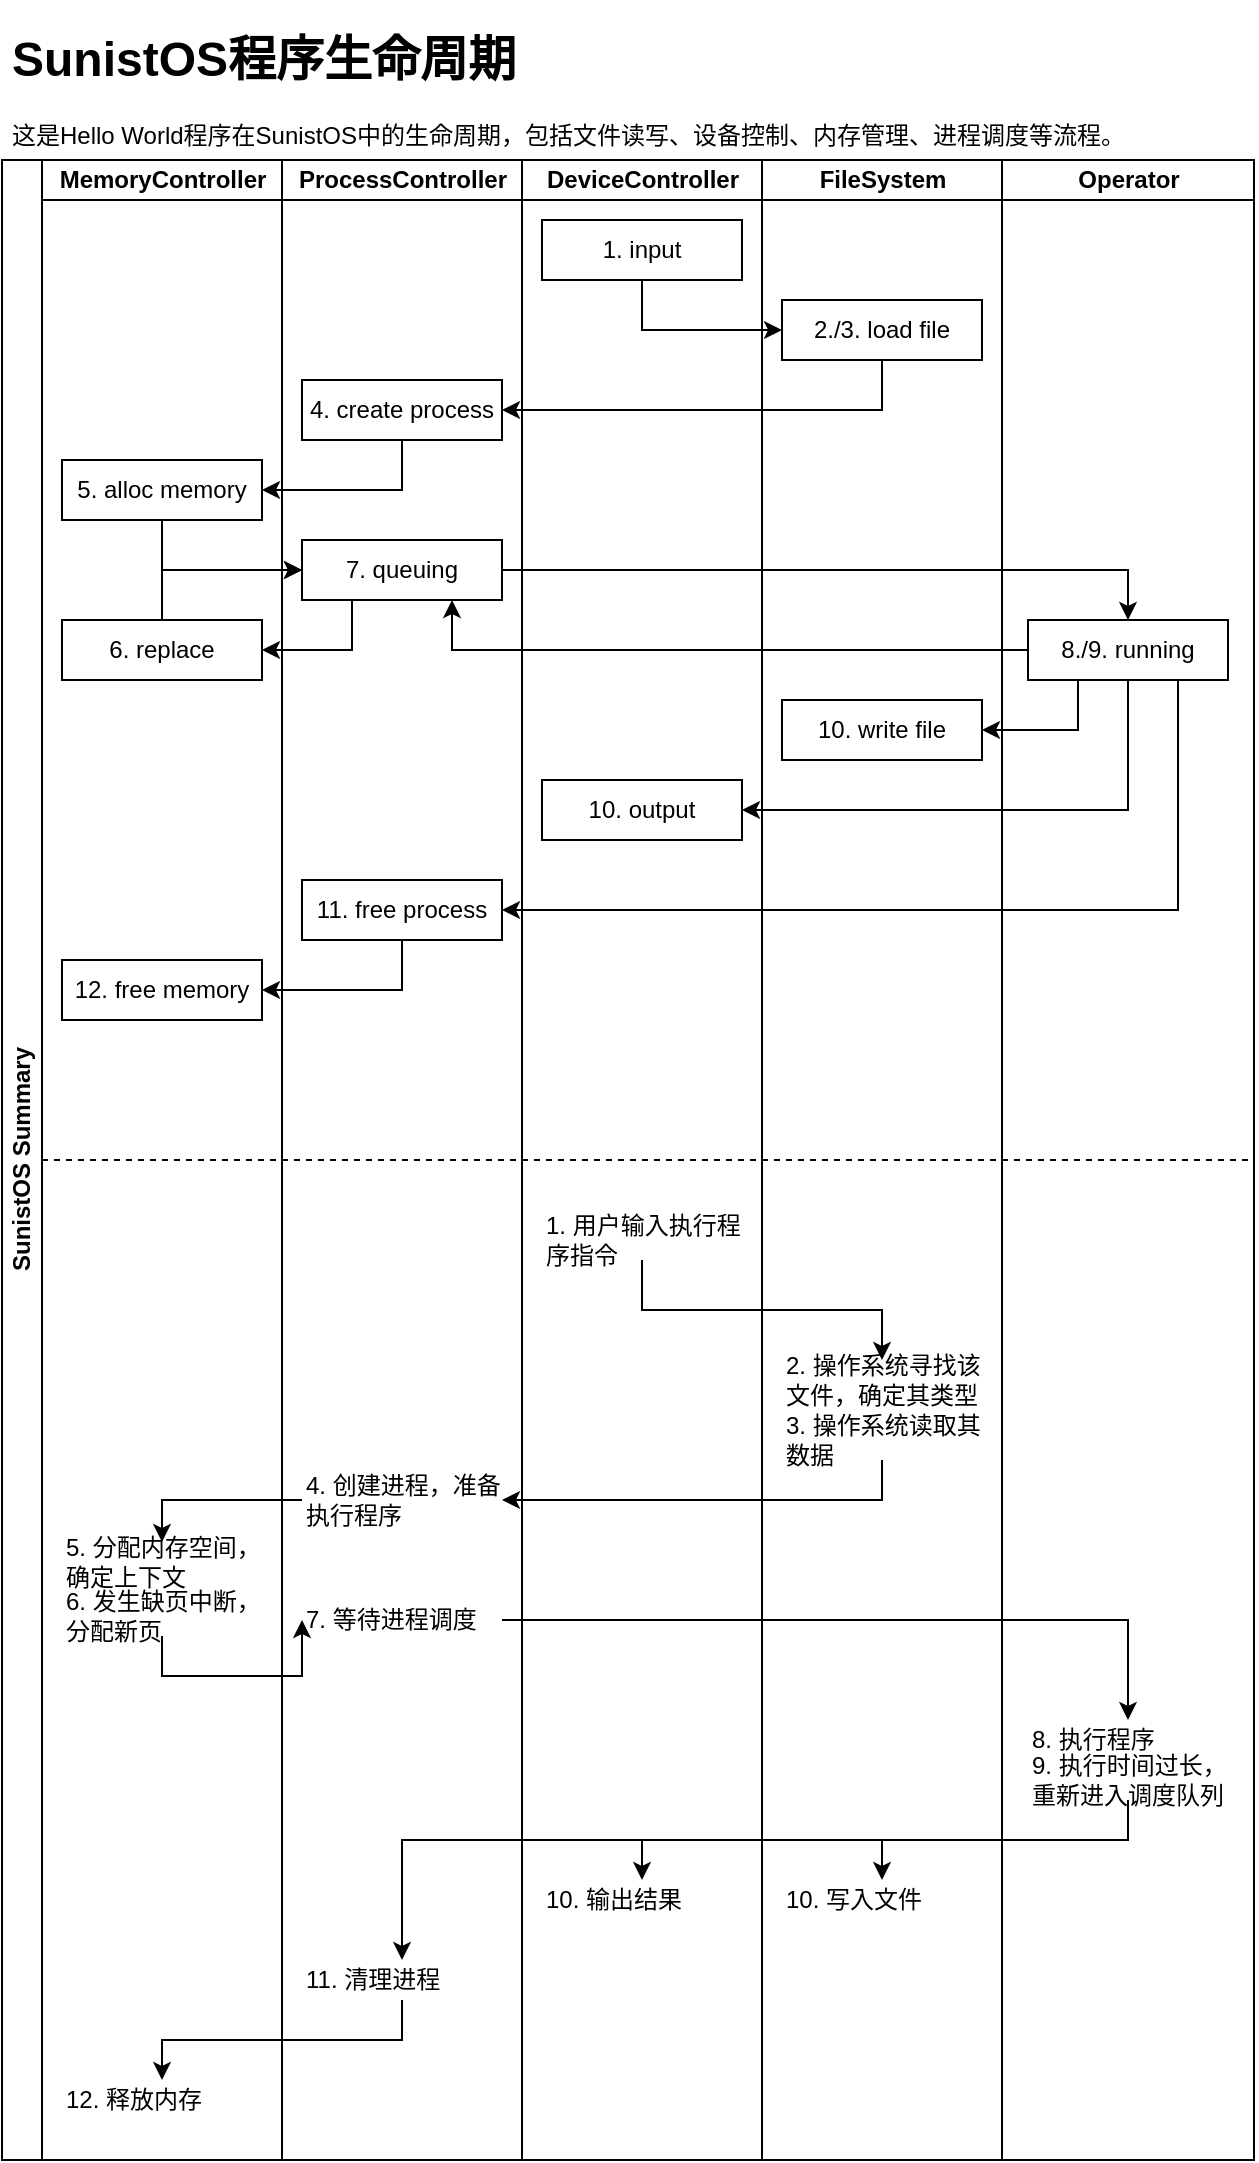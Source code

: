 <mxfile version="14.6.6" type="embed" pages="2"><diagram id="_a59ZutNf0DHEnmNZCll" name="Life Cycle"><mxGraphModel dx="840" dy="758" grid="0" gridSize="10" guides="1" tooltips="1" connect="1" arrows="1" fold="1" page="1" pageScale="1" pageWidth="850" pageHeight="1100" math="0" shadow="0"><root><mxCell id="0"/><mxCell id="1" parent="0"/><mxCell id="2" value="" style="group;container=1;" vertex="1" connectable="0" parent="1"><mxGeometry x="100" y="80" width="626" height="1000.0" as="geometry"/></mxCell><mxCell id="3" value="SunistOS Summary" style="swimlane;html=1;childLayout=stackLayout;resizeParent=1;resizeParentMax=0;startSize=20;horizontal=0;horizontalStack=1;" vertex="1" parent="2"><mxGeometry width="500" height="1000" as="geometry"/></mxCell><mxCell id="4" value="MemoryController" style="swimlane;html=1;startSize=20;" vertex="1" parent="3"><mxGeometry x="20" width="120" height="1000" as="geometry"/></mxCell><mxCell id="5" value="5. alloc memory" style="rounded=0;whiteSpace=wrap;html=1;" vertex="1" parent="4"><mxGeometry x="10" y="150" width="100" height="30" as="geometry"/></mxCell><mxCell id="6" value="6. replace" style="rounded=0;whiteSpace=wrap;html=1;" vertex="1" parent="4"><mxGeometry x="10" y="230" width="100" height="30" as="geometry"/></mxCell><mxCell id="7" value="12. free memory" style="rounded=0;whiteSpace=wrap;html=1;" vertex="1" parent="4"><mxGeometry x="10" y="400" width="100" height="30" as="geometry"/></mxCell><mxCell id="8" value="5. 分配内存空间，确定上下文" style="text;html=1;strokeColor=none;fillColor=none;align=left;verticalAlign=middle;whiteSpace=wrap;rounded=0;" vertex="1" parent="4"><mxGeometry x="10" y="691" width="100" height="20" as="geometry"/></mxCell><mxCell id="9" value="6. 发生缺页中断，分配新页" style="text;html=1;strokeColor=none;fillColor=none;align=left;verticalAlign=middle;whiteSpace=wrap;rounded=0;" vertex="1" parent="4"><mxGeometry x="10" y="718" width="100" height="20" as="geometry"/></mxCell><mxCell id="10" value="12. 释放内存" style="text;html=1;strokeColor=none;fillColor=none;align=left;verticalAlign=middle;whiteSpace=wrap;rounded=0;" vertex="1" parent="4"><mxGeometry x="10" y="960" width="100" height="20" as="geometry"/></mxCell><mxCell id="11" value="ProcessController" style="swimlane;html=1;startSize=20;" vertex="1" parent="3"><mxGeometry x="140" width="120" height="1000" as="geometry"/></mxCell><mxCell id="12" value="4. create process" style="rounded=0;whiteSpace=wrap;html=1;" vertex="1" parent="11"><mxGeometry x="10" y="110" width="100" height="30" as="geometry"/></mxCell><mxCell id="13" value="7. queuing" style="rounded=0;whiteSpace=wrap;html=1;" vertex="1" parent="11"><mxGeometry x="10" y="190" width="100" height="30" as="geometry"/></mxCell><mxCell id="14" value="11. free process" style="rounded=0;whiteSpace=wrap;html=1;" vertex="1" parent="11"><mxGeometry x="10" y="360" width="100" height="30" as="geometry"/></mxCell><mxCell id="15" value="4. 创建进程，准备执行程序" style="text;html=1;strokeColor=none;fillColor=none;align=left;verticalAlign=middle;whiteSpace=wrap;rounded=0;" vertex="1" parent="11"><mxGeometry x="10" y="660" width="100" height="20" as="geometry"/></mxCell><mxCell id="16" value="7. 等待进程调度" style="text;html=1;strokeColor=none;fillColor=none;align=left;verticalAlign=middle;whiteSpace=wrap;rounded=0;" vertex="1" parent="11"><mxGeometry x="10" y="720" width="100" height="20" as="geometry"/></mxCell><mxCell id="17" value="11. 清理进程" style="text;html=1;strokeColor=none;fillColor=none;align=left;verticalAlign=middle;whiteSpace=wrap;rounded=0;" vertex="1" parent="11"><mxGeometry x="10" y="900" width="100" height="20" as="geometry"/></mxCell><mxCell id="18" value="DeviceController" style="swimlane;html=1;startSize=20;swimlaneLine=1;" vertex="1" parent="3"><mxGeometry x="260" width="120" height="1000" as="geometry"/></mxCell><mxCell id="19" value="1. input" style="rounded=0;whiteSpace=wrap;html=1;" vertex="1" parent="18"><mxGeometry x="10" y="30" width="100" height="30" as="geometry"/></mxCell><mxCell id="20" value="10. output" style="rounded=0;whiteSpace=wrap;html=1;" vertex="1" parent="18"><mxGeometry x="10" y="310" width="100" height="30" as="geometry"/></mxCell><mxCell id="21" value="1. 用户输入执行程序指令" style="text;html=1;strokeColor=none;fillColor=none;align=left;verticalAlign=middle;whiteSpace=wrap;rounded=0;" vertex="1" parent="18"><mxGeometry x="10" y="530" width="100" height="20" as="geometry"/></mxCell><mxCell id="22" value="10. 输出结果" style="text;html=1;strokeColor=none;fillColor=none;align=left;verticalAlign=middle;whiteSpace=wrap;rounded=0;" vertex="1" parent="18"><mxGeometry x="10" y="860" width="100" height="20" as="geometry"/></mxCell><mxCell id="23" value="DeviceController" style="swimlane;html=1;startSize=20;" vertex="1" parent="3"><mxGeometry x="380" width="120" height="1000" as="geometry"/></mxCell><mxCell id="24" value="2./3. load file" style="rounded=0;whiteSpace=wrap;html=1;" vertex="1" parent="23"><mxGeometry x="10" y="70" width="100" height="30" as="geometry"/></mxCell><mxCell id="25" value="10. write file" style="rounded=0;whiteSpace=wrap;html=1;" vertex="1" parent="23"><mxGeometry x="10" y="270" width="100" height="30" as="geometry"/></mxCell><mxCell id="26" value="2. 操作系统寻找该文件，确定其类型" style="text;html=1;strokeColor=none;fillColor=none;align=left;verticalAlign=middle;whiteSpace=wrap;rounded=0;" vertex="1" parent="23"><mxGeometry x="10" y="600" width="100" height="20" as="geometry"/></mxCell><mxCell id="27" value="3. 操作系统读取其数据" style="text;html=1;strokeColor=none;fillColor=none;align=left;verticalAlign=middle;whiteSpace=wrap;rounded=0;" vertex="1" parent="23"><mxGeometry x="10" y="630" width="100" height="20" as="geometry"/></mxCell><mxCell id="28" value="10. 写入文件" style="text;html=1;strokeColor=none;fillColor=none;align=left;verticalAlign=middle;whiteSpace=wrap;rounded=0;" vertex="1" parent="23"><mxGeometry x="10" y="860" width="100" height="20" as="geometry"/></mxCell><mxCell id="29" style="edgeStyle=orthogonalEdgeStyle;rounded=0;orthogonalLoop=1;jettySize=auto;html=1;exitX=0.5;exitY=1;exitDx=0;exitDy=0;entryX=0;entryY=0.5;entryDx=0;entryDy=0;" edge="1" parent="3" source="19" target="24"><mxGeometry relative="1" as="geometry"/></mxCell><mxCell id="30" style="edgeStyle=orthogonalEdgeStyle;rounded=0;orthogonalLoop=1;jettySize=auto;html=1;exitX=0.5;exitY=1;exitDx=0;exitDy=0;entryX=1;entryY=0.5;entryDx=0;entryDy=0;" edge="1" parent="3" source="24" target="12"><mxGeometry relative="1" as="geometry"/></mxCell><mxCell id="31" style="edgeStyle=orthogonalEdgeStyle;rounded=0;orthogonalLoop=1;jettySize=auto;html=1;exitX=0.5;exitY=1;exitDx=0;exitDy=0;entryX=1;entryY=0.5;entryDx=0;entryDy=0;" edge="1" parent="3" source="12" target="5"><mxGeometry relative="1" as="geometry"/></mxCell><mxCell id="32" style="edgeStyle=orthogonalEdgeStyle;rounded=0;orthogonalLoop=1;jettySize=auto;html=1;exitX=0.5;exitY=1;exitDx=0;exitDy=0;entryX=0;entryY=0.5;entryDx=0;entryDy=0;" edge="1" parent="3" source="5" target="13"><mxGeometry relative="1" as="geometry"/></mxCell><mxCell id="33" style="edgeStyle=orthogonalEdgeStyle;rounded=0;orthogonalLoop=1;jettySize=auto;html=1;exitX=0.25;exitY=1;exitDx=0;exitDy=0;entryX=1;entryY=0.5;entryDx=0;entryDy=0;" edge="1" parent="3" source="13" target="6"><mxGeometry relative="1" as="geometry"/></mxCell><mxCell id="34" style="edgeStyle=orthogonalEdgeStyle;rounded=0;orthogonalLoop=1;jettySize=auto;html=1;exitX=0.5;exitY=0;exitDx=0;exitDy=0;entryX=0;entryY=0.5;entryDx=0;entryDy=0;" edge="1" parent="3" source="6" target="13"><mxGeometry relative="1" as="geometry"/></mxCell><mxCell id="35" style="edgeStyle=orthogonalEdgeStyle;rounded=0;orthogonalLoop=1;jettySize=auto;html=1;exitX=0.5;exitY=1;exitDx=0;exitDy=0;entryX=1;entryY=0.5;entryDx=0;entryDy=0;" edge="1" parent="3" source="14" target="7"><mxGeometry relative="1" as="geometry"/></mxCell><mxCell id="36" style="edgeStyle=orthogonalEdgeStyle;rounded=0;orthogonalLoop=1;jettySize=auto;html=1;exitX=0.5;exitY=1;exitDx=0;exitDy=0;entryX=1;entryY=0.5;entryDx=0;entryDy=0;" edge="1" parent="3" source="27" target="15"><mxGeometry relative="1" as="geometry"/></mxCell><mxCell id="37" style="edgeStyle=orthogonalEdgeStyle;rounded=0;orthogonalLoop=1;jettySize=auto;html=1;exitX=0;exitY=0.5;exitDx=0;exitDy=0;entryX=0.5;entryY=0;entryDx=0;entryDy=0;" edge="1" parent="3" source="15" target="8"><mxGeometry relative="1" as="geometry"/></mxCell><mxCell id="38" style="edgeStyle=orthogonalEdgeStyle;rounded=0;orthogonalLoop=1;jettySize=auto;html=1;exitX=0.5;exitY=1;exitDx=0;exitDy=0;entryX=0;entryY=0.5;entryDx=0;entryDy=0;" edge="1" parent="3" source="9" target="16"><mxGeometry relative="1" as="geometry"/></mxCell><mxCell id="39" style="edgeStyle=orthogonalEdgeStyle;rounded=0;orthogonalLoop=1;jettySize=auto;html=1;exitX=0.5;exitY=1;exitDx=0;exitDy=0;" edge="1" parent="3" source="17" target="10"><mxGeometry relative="1" as="geometry"/></mxCell><mxCell id="40" style="edgeStyle=orthogonalEdgeStyle;rounded=0;orthogonalLoop=1;jettySize=auto;html=1;exitX=0.5;exitY=1;exitDx=0;exitDy=0;entryX=0.5;entryY=0;entryDx=0;entryDy=0;" edge="1" parent="3" source="21" target="26"><mxGeometry relative="1" as="geometry"/></mxCell><mxCell id="41" value="FileSystem" style="swimlane;html=1;startSize=20;" vertex="1" parent="2"><mxGeometry x="380" width="120" height="1000.0" as="geometry"/></mxCell><mxCell id="42" value="Operator" style="swimlane;html=1;startSize=20;" vertex="1" parent="2"><mxGeometry x="500" width="126" height="1000.0" as="geometry"/></mxCell><mxCell id="43" value="8./9. running" style="rounded=0;whiteSpace=wrap;html=1;" vertex="1" parent="42"><mxGeometry x="13" y="230" width="100" height="30" as="geometry"/></mxCell><mxCell id="44" value="8. 执行程序" style="text;html=1;strokeColor=none;fillColor=none;align=left;verticalAlign=middle;whiteSpace=wrap;rounded=0;" vertex="1" parent="42"><mxGeometry x="13" y="780" width="100" height="20" as="geometry"/></mxCell><mxCell id="45" value="9. 执行时间过长，重新进入调度队列" style="text;html=1;strokeColor=none;fillColor=none;align=left;verticalAlign=middle;whiteSpace=wrap;rounded=0;" vertex="1" parent="42"><mxGeometry x="13" y="800" width="100" height="20" as="geometry"/></mxCell><mxCell id="46" style="edgeStyle=orthogonalEdgeStyle;rounded=0;orthogonalLoop=1;jettySize=auto;html=1;exitX=1;exitY=0.5;exitDx=0;exitDy=0;" edge="1" parent="2" source="13" target="43"><mxGeometry relative="1" as="geometry"/></mxCell><mxCell id="47" style="edgeStyle=orthogonalEdgeStyle;rounded=0;orthogonalLoop=1;jettySize=auto;html=1;exitX=0;exitY=0.5;exitDx=0;exitDy=0;entryX=0.75;entryY=1;entryDx=0;entryDy=0;" edge="1" parent="2" source="43" target="13"><mxGeometry relative="1" as="geometry"/></mxCell><mxCell id="48" style="edgeStyle=orthogonalEdgeStyle;rounded=0;orthogonalLoop=1;jettySize=auto;html=1;exitX=0.25;exitY=1;exitDx=0;exitDy=0;entryX=1;entryY=0.5;entryDx=0;entryDy=0;" edge="1" parent="2" source="43" target="25"><mxGeometry relative="1" as="geometry"/></mxCell><mxCell id="49" style="edgeStyle=orthogonalEdgeStyle;rounded=0;orthogonalLoop=1;jettySize=auto;html=1;exitX=0.5;exitY=1;exitDx=0;exitDy=0;entryX=1;entryY=0.5;entryDx=0;entryDy=0;" edge="1" parent="2" source="43" target="20"><mxGeometry relative="1" as="geometry"/></mxCell><mxCell id="50" style="edgeStyle=orthogonalEdgeStyle;rounded=0;orthogonalLoop=1;jettySize=auto;html=1;exitX=0.75;exitY=1;exitDx=0;exitDy=0;entryX=1;entryY=0.5;entryDx=0;entryDy=0;" edge="1" parent="2" source="43" target="14"><mxGeometry relative="1" as="geometry"/></mxCell><mxCell id="51" style="edgeStyle=orthogonalEdgeStyle;rounded=0;orthogonalLoop=1;jettySize=auto;html=1;exitX=1;exitY=0.5;exitDx=0;exitDy=0;entryX=0.5;entryY=0;entryDx=0;entryDy=0;" edge="1" parent="2" source="16" target="44"><mxGeometry relative="1" as="geometry"/></mxCell><mxCell id="52" style="edgeStyle=orthogonalEdgeStyle;rounded=0;orthogonalLoop=1;jettySize=auto;html=1;exitX=0.5;exitY=1;exitDx=0;exitDy=0;" edge="1" parent="2" source="45" target="28"><mxGeometry relative="1" as="geometry"/></mxCell><mxCell id="53" style="edgeStyle=orthogonalEdgeStyle;rounded=0;orthogonalLoop=1;jettySize=auto;html=1;exitX=0.5;exitY=1;exitDx=0;exitDy=0;" edge="1" parent="2" source="45" target="22"><mxGeometry relative="1" as="geometry"/></mxCell><mxCell id="54" style="edgeStyle=orthogonalEdgeStyle;rounded=0;orthogonalLoop=1;jettySize=auto;html=1;exitX=0.5;exitY=1;exitDx=0;exitDy=0;entryX=0.5;entryY=0;entryDx=0;entryDy=0;" edge="1" parent="2" source="45" target="17"><mxGeometry relative="1" as="geometry"><Array as="points"><mxPoint x="563" y="840"/><mxPoint x="200" y="840"/></Array></mxGeometry></mxCell><mxCell id="55" value="" style="endArrow=none;dashed=1;html=1;exitX=0;exitY=0.5;exitDx=0;exitDy=0;entryX=1;entryY=0.5;entryDx=0;entryDy=0;" edge="1" parent="2" source="4" target="42"><mxGeometry width="50" height="50" relative="1" as="geometry"><mxPoint x="36" y="600" as="sourcePoint"/><mxPoint x="626" y="480" as="targetPoint"/></mxGeometry></mxCell><mxCell id="56" value="&lt;h1&gt;SunistOS程序生命周期&lt;/h1&gt;&lt;div&gt;这是Hello World程序在SunistOS中的生命周期，包括文件读写、设备控制、内存管理、进程调度等流程。&lt;/div&gt;" style="text;html=1;strokeColor=none;fillColor=none;spacing=5;spacingTop=-20;whiteSpace=wrap;overflow=hidden;rounded=0;" vertex="1" parent="1"><mxGeometry x="100" y="10" width="620" height="70" as="geometry"/></mxCell><mxCell id="57" style="edgeStyle=orthogonalEdgeStyle;rounded=0;orthogonalLoop=1;jettySize=auto;html=1;exitX=0.5;exitY=1;exitDx=0;exitDy=0;" edge="1" parent="1" source="56" target="56"><mxGeometry relative="1" as="geometry"/></mxCell></root></mxGraphModel></diagram><diagram id="POvYRvtharse7NLkXvtz" name="Structure"><mxGraphModel dx="988" dy="892" grid="1" gridSize="10" guides="1" tooltips="1" connect="1" arrows="1" fold="1" page="1" pageScale="1" pageWidth="850" pageHeight="1100" math="0" shadow="0"><root><mxCell id="mdFqDs2wwSjSR7bPOeGR-0"/><mxCell id="mdFqDs2wwSjSR7bPOeGR-1" parent="mdFqDs2wwSjSR7bPOeGR-0"/><mxCell id="3EMqGSKkChauHCgJH6Eo-0" value="Disk" style="strokeWidth=2;html=1;shape=mxgraph.flowchart.direct_data;whiteSpace=wrap;fillColor=#dae8fc;strokeColor=#6c8ebf;" vertex="1" parent="mdFqDs2wwSjSR7bPOeGR-1"><mxGeometry x="675" y="450" width="100" height="60" as="geometry"/></mxCell><mxCell id="3EMqGSKkChauHCgJH6Eo-1" value="IO Bus" style="strokeWidth=2;html=1;shape=mxgraph.flowchart.terminator;whiteSpace=wrap;fillColor=#dae8fc;strokeColor=#6c8ebf;" vertex="1" parent="mdFqDs2wwSjSR7bPOeGR-1"><mxGeometry x="430" y="450" width="100" height="60" as="geometry"/></mxCell><mxCell id="3EMqGSKkChauHCgJH6Eo-2" value="FileSystem" style="shape=process;whiteSpace=wrap;html=1;backgroundOutline=1;fillColor=#f8cecc;strokeColor=#b85450;" vertex="1" parent="mdFqDs2wwSjSR7bPOeGR-1"><mxGeometry x="665" y="250" width="120" height="60" as="geometry"/></mxCell><mxCell id="3EMqGSKkChauHCgJH6Eo-3" value="" style="shape=link;html=1;entryX=0.5;entryY=1;entryDx=0;entryDy=0;exitX=0.5;exitY=0;exitDx=0;exitDy=0;exitPerimeter=0;" edge="1" parent="mdFqDs2wwSjSR7bPOeGR-1" source="3EMqGSKkChauHCgJH6Eo-0" target="3EMqGSKkChauHCgJH6Eo-2"><mxGeometry width="100" relative="1" as="geometry"><mxPoint x="375" y="310" as="sourcePoint"/><mxPoint x="475" y="310" as="targetPoint"/></mxGeometry></mxCell><mxCell id="3EMqGSKkChauHCgJH6Eo-37" style="edgeStyle=orthogonalEdgeStyle;shape=link;rounded=0;orthogonalLoop=1;jettySize=auto;html=1;exitX=0.93;exitY=0.5;exitDx=0;exitDy=0;exitPerimeter=0;entryX=0.25;entryY=1;entryDx=0;entryDy=0;" edge="1" parent="mdFqDs2wwSjSR7bPOeGR-1" source="3EMqGSKkChauHCgJH6Eo-4" target="3EMqGSKkChauHCgJH6Eo-9"><mxGeometry relative="1" as="geometry"/></mxCell><mxCell id="3EMqGSKkChauHCgJH6Eo-4" value="Memory" style="strokeWidth=2;html=1;shape=mxgraph.flowchart.stored_data;whiteSpace=wrap;fillColor=#dae8fc;strokeColor=#6c8ebf;" vertex="1" parent="mdFqDs2wwSjSR7bPOeGR-1"><mxGeometry x="205" y="450" width="100" height="60" as="geometry"/></mxCell><mxCell id="3EMqGSKkChauHCgJH6Eo-6" value="" style="shape=link;html=1;exitX=1;exitY=0.5;exitDx=0;exitDy=0;exitPerimeter=0;entryX=0;entryY=0.5;entryDx=0;entryDy=0;entryPerimeter=0;" edge="1" parent="mdFqDs2wwSjSR7bPOeGR-1" source="3EMqGSKkChauHCgJH6Eo-1" target="3EMqGSKkChauHCgJH6Eo-0"><mxGeometry width="100" relative="1" as="geometry"><mxPoint x="308" y="490" as="sourcePoint"/><mxPoint x="440" y="490" as="targetPoint"/></mxGeometry></mxCell><mxCell id="3EMqGSKkChauHCgJH6Eo-7" value="MemoryController" style="shape=process;whiteSpace=wrap;html=1;backgroundOutline=1;fillColor=#f8cecc;strokeColor=#b85450;" vertex="1" parent="mdFqDs2wwSjSR7bPOeGR-1"><mxGeometry x="195" y="250" width="120" height="60" as="geometry"/></mxCell><mxCell id="3EMqGSKkChauHCgJH6Eo-8" value="" style="shape=link;html=1;exitX=0.5;exitY=1;exitDx=0;exitDy=0;entryX=0.5;entryY=0;entryDx=0;entryDy=0;entryPerimeter=0;" edge="1" parent="mdFqDs2wwSjSR7bPOeGR-1" source="3EMqGSKkChauHCgJH6Eo-7" target="3EMqGSKkChauHCgJH6Eo-4"><mxGeometry width="100" relative="1" as="geometry"><mxPoint x="308" y="480" as="sourcePoint"/><mxPoint x="440" y="480" as="targetPoint"/></mxGeometry></mxCell><mxCell id="3EMqGSKkChauHCgJH6Eo-38" style="edgeStyle=orthogonalEdgeStyle;shape=link;rounded=0;orthogonalLoop=1;jettySize=auto;html=1;exitX=0.75;exitY=1;exitDx=0;exitDy=0;entryX=0.5;entryY=0;entryDx=0;entryDy=0;entryPerimeter=0;" edge="1" parent="mdFqDs2wwSjSR7bPOeGR-1" source="3EMqGSKkChauHCgJH6Eo-9" target="3EMqGSKkChauHCgJH6Eo-1"><mxGeometry relative="1" as="geometry"/></mxCell><mxCell id="3EMqGSKkChauHCgJH6Eo-9" value="Operator" style="rounded=1;whiteSpace=wrap;html=1;fillColor=#dae8fc;strokeColor=#6c8ebf;" vertex="1" parent="mdFqDs2wwSjSR7bPOeGR-1"><mxGeometry x="335" y="350" width="120" height="60" as="geometry"/></mxCell><mxCell id="3EMqGSKkChauHCgJH6Eo-32" style="edgeStyle=orthogonalEdgeStyle;shape=link;rounded=0;orthogonalLoop=1;jettySize=auto;html=1;exitX=0.5;exitY=0.88;exitDx=0;exitDy=0;exitPerimeter=0;entryX=0.5;entryY=0;entryDx=0;entryDy=0;entryPerimeter=0;" edge="1" parent="mdFqDs2wwSjSR7bPOeGR-1" source="3EMqGSKkChauHCgJH6Eo-12" target="3EMqGSKkChauHCgJH6Eo-1"><mxGeometry relative="1" as="geometry"/></mxCell><mxCell id="3EMqGSKkChauHCgJH6Eo-12" value="Devices" style="strokeWidth=2;html=1;shape=mxgraph.flowchart.multi-document;whiteSpace=wrap;fillColor=#dae8fc;strokeColor=#6c8ebf;" vertex="1" parent="mdFqDs2wwSjSR7bPOeGR-1"><mxGeometry x="511" y="350" width="88" height="60" as="geometry"/></mxCell><mxCell id="3EMqGSKkChauHCgJH6Eo-36" style="edgeStyle=orthogonalEdgeStyle;shape=link;rounded=0;orthogonalLoop=1;jettySize=auto;html=1;exitX=0.5;exitY=1;exitDx=0;exitDy=0;entryX=0.5;entryY=0;entryDx=0;entryDy=0;entryPerimeter=0;" edge="1" parent="mdFqDs2wwSjSR7bPOeGR-1" source="3EMqGSKkChauHCgJH6Eo-14" target="3EMqGSKkChauHCgJH6Eo-12"><mxGeometry relative="1" as="geometry"/></mxCell><mxCell id="3EMqGSKkChauHCgJH6Eo-14" value="DeviceController" style="shape=process;whiteSpace=wrap;html=1;backgroundOutline=1;fillColor=#f8cecc;strokeColor=#b85450;" vertex="1" parent="mdFqDs2wwSjSR7bPOeGR-1"><mxGeometry x="495" y="250" width="120" height="60" as="geometry"/></mxCell><mxCell id="3EMqGSKkChauHCgJH6Eo-23" style="shape=link;rounded=0;orthogonalLoop=1;jettySize=auto;html=1;exitX=0;exitY=0.5;exitDx=0;exitDy=0;entryX=0.5;entryY=0;entryDx=0;entryDy=0;edgeStyle=orthogonalEdgeStyle;" edge="1" parent="mdFqDs2wwSjSR7bPOeGR-1" source="3EMqGSKkChauHCgJH6Eo-17" target="3EMqGSKkChauHCgJH6Eo-7"><mxGeometry relative="1" as="geometry"/></mxCell><mxCell id="3EMqGSKkChauHCgJH6Eo-24" style="edgeStyle=orthogonalEdgeStyle;shape=link;rounded=0;orthogonalLoop=1;jettySize=auto;html=1;exitX=1;exitY=0.5;exitDx=0;exitDy=0;entryX=0.5;entryY=0;entryDx=0;entryDy=0;" edge="1" parent="mdFqDs2wwSjSR7bPOeGR-1" source="3EMqGSKkChauHCgJH6Eo-17" target="3EMqGSKkChauHCgJH6Eo-2"><mxGeometry relative="1" as="geometry"/></mxCell><mxCell id="3EMqGSKkChauHCgJH6Eo-30" style="edgeStyle=orthogonalEdgeStyle;shape=link;rounded=0;orthogonalLoop=1;jettySize=auto;html=1;exitX=0.25;exitY=1;exitDx=0;exitDy=0;entryX=0.5;entryY=0;entryDx=0;entryDy=0;" edge="1" parent="mdFqDs2wwSjSR7bPOeGR-1" source="3EMqGSKkChauHCgJH6Eo-17" target="3EMqGSKkChauHCgJH6Eo-9"><mxGeometry relative="1" as="geometry"/></mxCell><mxCell id="3EMqGSKkChauHCgJH6Eo-31" style="edgeStyle=orthogonalEdgeStyle;shape=link;rounded=0;orthogonalLoop=1;jettySize=auto;html=1;exitX=0.75;exitY=1;exitDx=0;exitDy=0;entryX=0.5;entryY=0;entryDx=0;entryDy=0;" edge="1" parent="mdFqDs2wwSjSR7bPOeGR-1" source="3EMqGSKkChauHCgJH6Eo-17" target="3EMqGSKkChauHCgJH6Eo-14"><mxGeometry relative="1" as="geometry"/></mxCell><mxCell id="3EMqGSKkChauHCgJH6Eo-17" value="ProcessController" style="shape=process;whiteSpace=wrap;html=1;backgroundOutline=1;fillColor=#f8cecc;strokeColor=#b85450;" vertex="1" parent="mdFqDs2wwSjSR7bPOeGR-1"><mxGeometry x="420" y="110" width="120" height="60" as="geometry"/></mxCell><mxCell id="3EMqGSKkChauHCgJH6Eo-22" value="Physical Device" style="strokeWidth=2;html=1;shape=mxgraph.flowchart.annotation_2;align=left;labelPosition=right;pointerEvents=1;" vertex="1" parent="mdFqDs2wwSjSR7bPOeGR-1"><mxGeometry x="65" y="350" width="50" height="160" as="geometry"/></mxCell><mxCell id="3EMqGSKkChauHCgJH6Eo-35" value="OS Core" style="strokeWidth=2;html=1;shape=mxgraph.flowchart.annotation_2;align=left;labelPosition=right;pointerEvents=1;" vertex="1" parent="mdFqDs2wwSjSR7bPOeGR-1"><mxGeometry x="65" y="110" width="50" height="200" as="geometry"/></mxCell><mxCell id="3EMqGSKkChauHCgJH6Eo-39" value="" style="shape=folder;fontStyle=1;spacingTop=10;tabWidth=40;tabHeight=14;tabPosition=left;html=1;" vertex="1" parent="mdFqDs2wwSjSR7bPOeGR-1"><mxGeometry x="65" y="590" width="735" height="460" as="geometry"/></mxCell><mxCell id="3EMqGSKkChauHCgJH6Eo-40" value="Core" style="shape=module;align=left;spacingLeft=20;align=center;verticalAlign=top;" vertex="1" parent="mdFqDs2wwSjSR7bPOeGR-1"><mxGeometry x="100" y="620" width="200" height="200" as="geometry"/></mxCell><mxCell id="3EMqGSKkChauHCgJH6Eo-41" value="Libs" style="shape=module;align=left;spacingLeft=20;align=center;verticalAlign=top;" vertex="1" parent="mdFqDs2wwSjSR7bPOeGR-1"><mxGeometry x="100" y="830" width="200" height="200" as="geometry"/></mxCell><mxCell id="3EMqGSKkChauHCgJH6Eo-42" value="Tools" style="shape=module;align=left;spacingLeft=20;align=center;verticalAlign=top;" vertex="1" parent="mdFqDs2wwSjSR7bPOeGR-1"><mxGeometry x="380" y="620" width="200" height="200" as="geometry"/></mxCell><mxCell id="3EMqGSKkChauHCgJH6Eo-43" value="«interface»&lt;br&gt;&lt;b&gt;MemoryController&lt;/b&gt;" style="html=1;" vertex="1" parent="mdFqDs2wwSjSR7bPOeGR-1"><mxGeometry x="145" y="650" width="110" height="30" as="geometry"/></mxCell><mxCell id="3EMqGSKkChauHCgJH6Eo-44" value="«interface»&lt;br&gt;&lt;b&gt;ProcessController&lt;/b&gt;" style="html=1;" vertex="1" parent="mdFqDs2wwSjSR7bPOeGR-1"><mxGeometry x="145" y="680" width="110" height="30" as="geometry"/></mxCell><mxCell id="3EMqGSKkChauHCgJH6Eo-45" value="«interface»&lt;br&gt;&lt;b&gt;DeviceController&lt;/b&gt;" style="html=1;" vertex="1" parent="mdFqDs2wwSjSR7bPOeGR-1"><mxGeometry x="145" y="710" width="110" height="30" as="geometry"/></mxCell><mxCell id="3EMqGSKkChauHCgJH6Eo-46" value="«interface»&lt;br&gt;&lt;b&gt;FileSystem&lt;/b&gt;" style="html=1;" vertex="1" parent="mdFqDs2wwSjSR7bPOeGR-1"><mxGeometry x="145" y="740" width="110" height="30" as="geometry"/></mxCell><mxCell id="3EMqGSKkChauHCgJH6Eo-47" value="«interface»&lt;br&gt;&lt;b&gt;NetworkController&lt;/b&gt;" style="html=1;" vertex="1" parent="mdFqDs2wwSjSR7bPOeGR-1"><mxGeometry x="145" y="770" width="110" height="30" as="geometry"/></mxCell><mxCell id="3EMqGSKkChauHCgJH6Eo-48" value="«interface»&lt;br&gt;&lt;b&gt;DataStructure&lt;/b&gt;" style="html=1;" vertex="1" parent="mdFqDs2wwSjSR7bPOeGR-1"><mxGeometry x="145" y="860" width="110" height="30" as="geometry"/></mxCell><mxCell id="3EMqGSKkChauHCgJH6Eo-49" value="«interface»&lt;br&gt;&lt;b&gt;SystemUtils&lt;/b&gt;" style="html=1;" vertex="1" parent="mdFqDs2wwSjSR7bPOeGR-1"><mxGeometry x="145" y="890" width="110" height="30" as="geometry"/></mxCell><mxCell id="3EMqGSKkChauHCgJH6Eo-50" value="«interface»&lt;br&gt;&lt;b&gt;IOFormater&lt;/b&gt;" style="html=1;" vertex="1" parent="mdFqDs2wwSjSR7bPOeGR-1"><mxGeometry x="145" y="920" width="110" height="30" as="geometry"/></mxCell><mxCell id="3EMqGSKkChauHCgJH6Eo-51" value="«interface»&lt;br&gt;&lt;b&gt;Algorithm&lt;/b&gt;" style="html=1;" vertex="1" parent="mdFqDs2wwSjSR7bPOeGR-1"><mxGeometry x="145" y="950" width="110" height="30" as="geometry"/></mxCell><mxCell id="3EMqGSKkChauHCgJH6Eo-52" value="«interface»&lt;br&gt;&lt;b&gt;BasicSturcutres&lt;/b&gt;" style="html=1;" vertex="1" parent="mdFqDs2wwSjSR7bPOeGR-1"><mxGeometry x="145" y="980" width="110" height="30" as="geometry"/></mxCell><mxCell id="3EMqGSKkChauHCgJH6Eo-53" value="«interface»&lt;br&gt;&lt;b&gt;IMGGenerator&lt;/b&gt;" style="html=1;" vertex="1" parent="mdFqDs2wwSjSR7bPOeGR-1"><mxGeometry x="430" y="650" width="110" height="30" as="geometry"/></mxCell><mxCell id="3EMqGSKkChauHCgJH6Eo-54" value="«interface»&lt;br&gt;&lt;b&gt;BuildTools&lt;/b&gt;" style="html=1;" vertex="1" parent="mdFqDs2wwSjSR7bPOeGR-1"><mxGeometry x="430" y="680" width="110" height="30" as="geometry"/></mxCell></root></mxGraphModel></diagram></mxfile>